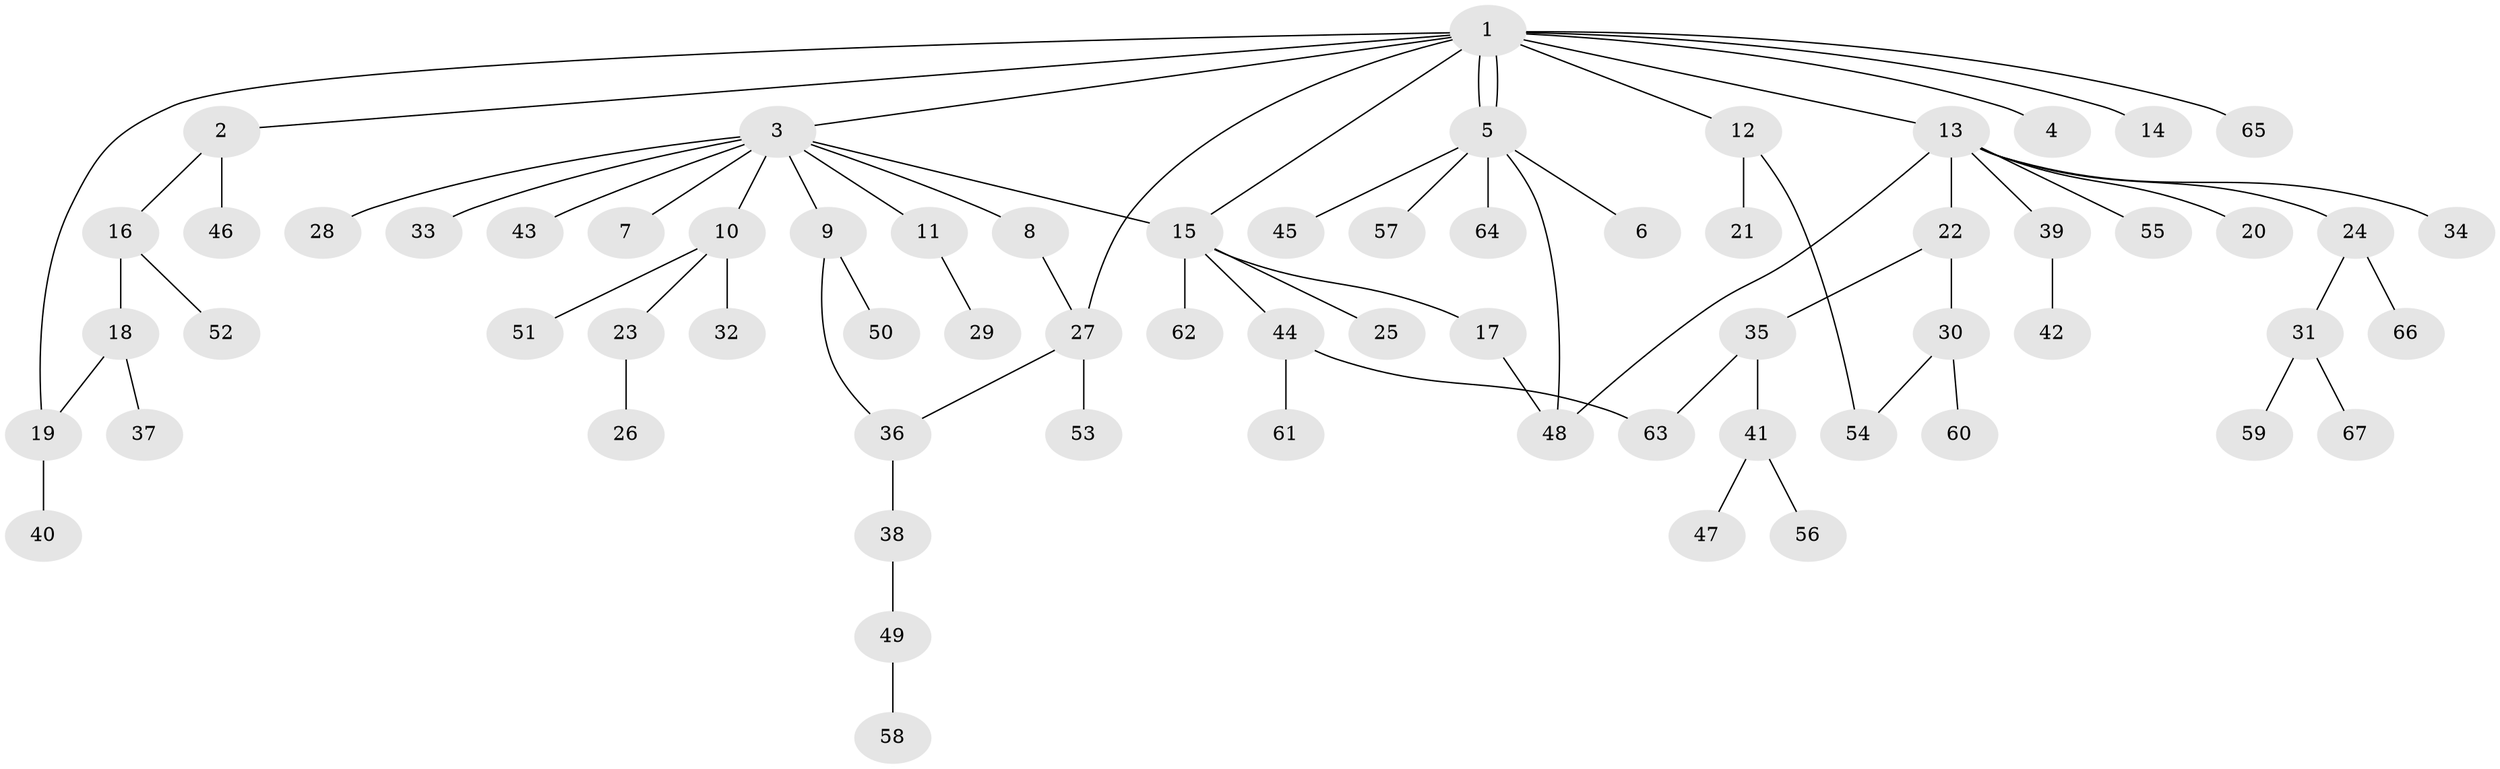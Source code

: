 // coarse degree distribution, {12: 0.025, 3: 0.175, 8: 0.025, 1: 0.525, 7: 0.05, 2: 0.175, 6: 0.025}
// Generated by graph-tools (version 1.1) at 2025/18/03/04/25 18:18:26]
// undirected, 67 vertices, 75 edges
graph export_dot {
graph [start="1"]
  node [color=gray90,style=filled];
  1;
  2;
  3;
  4;
  5;
  6;
  7;
  8;
  9;
  10;
  11;
  12;
  13;
  14;
  15;
  16;
  17;
  18;
  19;
  20;
  21;
  22;
  23;
  24;
  25;
  26;
  27;
  28;
  29;
  30;
  31;
  32;
  33;
  34;
  35;
  36;
  37;
  38;
  39;
  40;
  41;
  42;
  43;
  44;
  45;
  46;
  47;
  48;
  49;
  50;
  51;
  52;
  53;
  54;
  55;
  56;
  57;
  58;
  59;
  60;
  61;
  62;
  63;
  64;
  65;
  66;
  67;
  1 -- 2;
  1 -- 3;
  1 -- 4;
  1 -- 5;
  1 -- 5;
  1 -- 12;
  1 -- 13;
  1 -- 14;
  1 -- 15;
  1 -- 19;
  1 -- 27;
  1 -- 65;
  2 -- 16;
  2 -- 46;
  3 -- 7;
  3 -- 8;
  3 -- 9;
  3 -- 10;
  3 -- 11;
  3 -- 15;
  3 -- 28;
  3 -- 33;
  3 -- 43;
  5 -- 6;
  5 -- 45;
  5 -- 48;
  5 -- 57;
  5 -- 64;
  8 -- 27;
  9 -- 36;
  9 -- 50;
  10 -- 23;
  10 -- 32;
  10 -- 51;
  11 -- 29;
  12 -- 21;
  12 -- 54;
  13 -- 20;
  13 -- 22;
  13 -- 24;
  13 -- 34;
  13 -- 39;
  13 -- 48;
  13 -- 55;
  15 -- 17;
  15 -- 25;
  15 -- 44;
  15 -- 62;
  16 -- 18;
  16 -- 52;
  17 -- 48;
  18 -- 19;
  18 -- 37;
  19 -- 40;
  22 -- 30;
  22 -- 35;
  23 -- 26;
  24 -- 31;
  24 -- 66;
  27 -- 36;
  27 -- 53;
  30 -- 54;
  30 -- 60;
  31 -- 59;
  31 -- 67;
  35 -- 41;
  35 -- 63;
  36 -- 38;
  38 -- 49;
  39 -- 42;
  41 -- 47;
  41 -- 56;
  44 -- 61;
  44 -- 63;
  49 -- 58;
}
